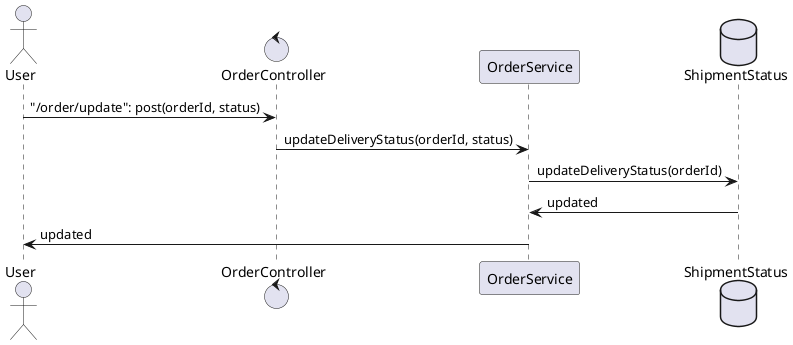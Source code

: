 @startuml

actor User
control OrderController
participant OrderService
database ShipmentStatus

User -> OrderController: "/order/update": post(orderId, status)
OrderController -> OrderService: updateDeliveryStatus(orderId, status)
OrderService -> ShipmentStatus: updateDeliveryStatus(orderId)
ShipmentStatus -> OrderService: updated
OrderService -> User: updated


@enduml